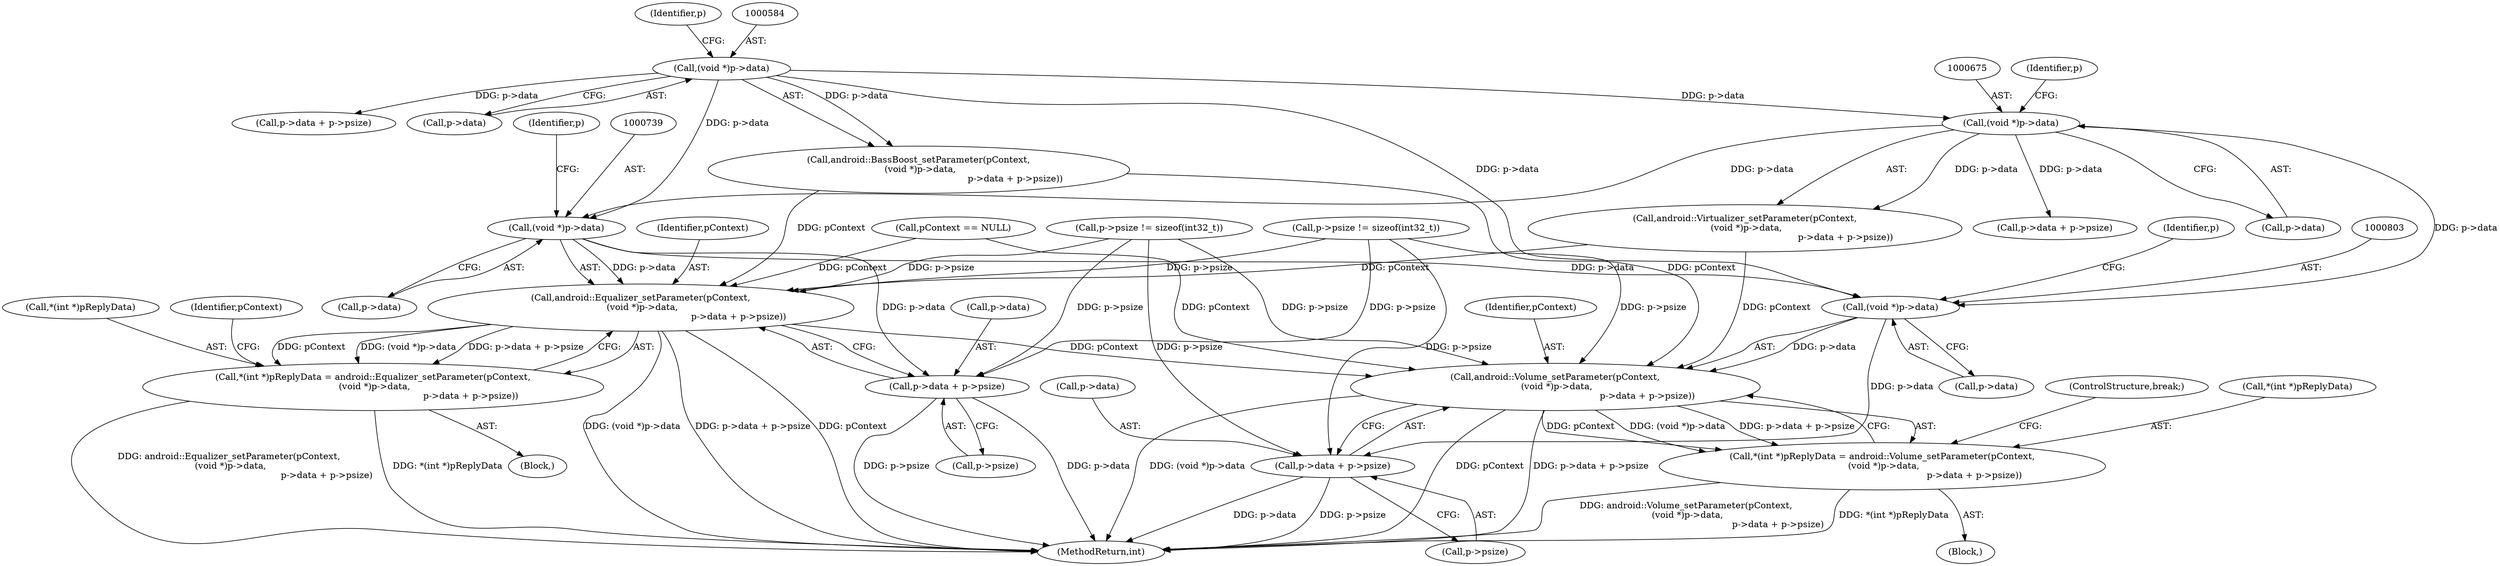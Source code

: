 digraph "0_Android_aeea52da00d210587fb3ed895de3d5f2e0264c88_4@pointer" {
"1000738" [label="(Call,(void *)p->data)"];
"1000583" [label="(Call,(void *)p->data)"];
"1000674" [label="(Call,(void *)p->data)"];
"1000736" [label="(Call,android::Equalizer_setParameter(pContext,\n (void *)p->data,\n                                                                     p->data + p->psize))"];
"1000731" [label="(Call,*(int *)pReplyData = android::Equalizer_setParameter(pContext,\n (void *)p->data,\n                                                                     p->data + p->psize))"];
"1000800" [label="(Call,android::Volume_setParameter(pContext,\n (void *)p->data,\n                                                                 p->data + p->psize))"];
"1000795" [label="(Call,*(int *)pReplyData = android::Volume_setParameter(pContext,\n (void *)p->data,\n                                                                 p->data + p->psize))"];
"1000743" [label="(Call,p->data + p->psize)"];
"1000802" [label="(Call,(void *)p->data)"];
"1000807" [label="(Call,p->data + p->psize)"];
"1000674" [label="(Call,(void *)p->data)"];
"1000564" [label="(Call,p->psize != sizeof(int32_t))"];
"1000796" [label="(Call,*(int *)pReplyData)"];
"1000737" [label="(Identifier,pContext)"];
"1000738" [label="(Call,(void *)p->data)"];
"1000804" [label="(Call,p->data)"];
"1000681" [label="(Identifier,p)"];
"1000740" [label="(Call,p->data)"];
"1000672" [label="(Call,android::Virtualizer_setParameter(pContext,\n (void *)p->data,\n                                                                       p->data + p->psize))"];
"1000743" [label="(Call,p->data + p->psize)"];
"1000747" [label="(Call,p->psize)"];
"1000795" [label="(Call,*(int *)pReplyData = android::Volume_setParameter(pContext,\n (void *)p->data,\n                                                                 p->data + p->psize))"];
"1000744" [label="(Call,p->data)"];
"1000153" [label="(Call,pContext == NULL)"];
"1000732" [label="(Call,*(int *)pReplyData)"];
"1000588" [label="(Call,p->data + p->psize)"];
"1000753" [label="(Identifier,pContext)"];
"1000814" [label="(ControlStructure,break;)"];
"1000676" [label="(Call,p->data)"];
"1000655" [label="(Call,p->psize != sizeof(int32_t))"];
"1000809" [label="(Identifier,p)"];
"1000679" [label="(Call,p->data + p->psize)"];
"1000692" [label="(Block,)"];
"1000811" [label="(Call,p->psize)"];
"1000808" [label="(Call,p->data)"];
"1001260" [label="(MethodReturn,int)"];
"1000585" [label="(Call,p->data)"];
"1000801" [label="(Identifier,pContext)"];
"1000756" [label="(Block,)"];
"1000807" [label="(Call,p->data + p->psize)"];
"1000745" [label="(Identifier,p)"];
"1000800" [label="(Call,android::Volume_setParameter(pContext,\n (void *)p->data,\n                                                                 p->data + p->psize))"];
"1000736" [label="(Call,android::Equalizer_setParameter(pContext,\n (void *)p->data,\n                                                                     p->data + p->psize))"];
"1000731" [label="(Call,*(int *)pReplyData = android::Equalizer_setParameter(pContext,\n (void *)p->data,\n                                                                     p->data + p->psize))"];
"1000581" [label="(Call,android::BassBoost_setParameter(pContext,\n (void *)p->data,\n                                                                    p->data + p->psize))"];
"1000802" [label="(Call,(void *)p->data)"];
"1000583" [label="(Call,(void *)p->data)"];
"1000590" [label="(Identifier,p)"];
"1000738" -> "1000736"  [label="AST: "];
"1000738" -> "1000740"  [label="CFG: "];
"1000739" -> "1000738"  [label="AST: "];
"1000740" -> "1000738"  [label="AST: "];
"1000745" -> "1000738"  [label="CFG: "];
"1000738" -> "1000736"  [label="DDG: p->data"];
"1000583" -> "1000738"  [label="DDG: p->data"];
"1000674" -> "1000738"  [label="DDG: p->data"];
"1000738" -> "1000743"  [label="DDG: p->data"];
"1000738" -> "1000802"  [label="DDG: p->data"];
"1000583" -> "1000581"  [label="AST: "];
"1000583" -> "1000585"  [label="CFG: "];
"1000584" -> "1000583"  [label="AST: "];
"1000585" -> "1000583"  [label="AST: "];
"1000590" -> "1000583"  [label="CFG: "];
"1000583" -> "1000581"  [label="DDG: p->data"];
"1000583" -> "1000588"  [label="DDG: p->data"];
"1000583" -> "1000674"  [label="DDG: p->data"];
"1000583" -> "1000802"  [label="DDG: p->data"];
"1000674" -> "1000672"  [label="AST: "];
"1000674" -> "1000676"  [label="CFG: "];
"1000675" -> "1000674"  [label="AST: "];
"1000676" -> "1000674"  [label="AST: "];
"1000681" -> "1000674"  [label="CFG: "];
"1000674" -> "1000672"  [label="DDG: p->data"];
"1000674" -> "1000679"  [label="DDG: p->data"];
"1000674" -> "1000802"  [label="DDG: p->data"];
"1000736" -> "1000731"  [label="AST: "];
"1000736" -> "1000743"  [label="CFG: "];
"1000737" -> "1000736"  [label="AST: "];
"1000743" -> "1000736"  [label="AST: "];
"1000731" -> "1000736"  [label="CFG: "];
"1000736" -> "1001260"  [label="DDG: (void *)p->data"];
"1000736" -> "1001260"  [label="DDG: p->data + p->psize"];
"1000736" -> "1001260"  [label="DDG: pContext"];
"1000736" -> "1000731"  [label="DDG: pContext"];
"1000736" -> "1000731"  [label="DDG: (void *)p->data"];
"1000736" -> "1000731"  [label="DDG: p->data + p->psize"];
"1000581" -> "1000736"  [label="DDG: pContext"];
"1000153" -> "1000736"  [label="DDG: pContext"];
"1000672" -> "1000736"  [label="DDG: pContext"];
"1000655" -> "1000736"  [label="DDG: p->psize"];
"1000564" -> "1000736"  [label="DDG: p->psize"];
"1000736" -> "1000800"  [label="DDG: pContext"];
"1000731" -> "1000692"  [label="AST: "];
"1000732" -> "1000731"  [label="AST: "];
"1000753" -> "1000731"  [label="CFG: "];
"1000731" -> "1001260"  [label="DDG: android::Equalizer_setParameter(pContext,\n (void *)p->data,\n                                                                     p->data + p->psize)"];
"1000731" -> "1001260"  [label="DDG: *(int *)pReplyData"];
"1000800" -> "1000795"  [label="AST: "];
"1000800" -> "1000807"  [label="CFG: "];
"1000801" -> "1000800"  [label="AST: "];
"1000802" -> "1000800"  [label="AST: "];
"1000807" -> "1000800"  [label="AST: "];
"1000795" -> "1000800"  [label="CFG: "];
"1000800" -> "1001260"  [label="DDG: p->data + p->psize"];
"1000800" -> "1001260"  [label="DDG: (void *)p->data"];
"1000800" -> "1001260"  [label="DDG: pContext"];
"1000800" -> "1000795"  [label="DDG: pContext"];
"1000800" -> "1000795"  [label="DDG: (void *)p->data"];
"1000800" -> "1000795"  [label="DDG: p->data + p->psize"];
"1000581" -> "1000800"  [label="DDG: pContext"];
"1000153" -> "1000800"  [label="DDG: pContext"];
"1000672" -> "1000800"  [label="DDG: pContext"];
"1000802" -> "1000800"  [label="DDG: p->data"];
"1000564" -> "1000800"  [label="DDG: p->psize"];
"1000655" -> "1000800"  [label="DDG: p->psize"];
"1000795" -> "1000756"  [label="AST: "];
"1000796" -> "1000795"  [label="AST: "];
"1000814" -> "1000795"  [label="CFG: "];
"1000795" -> "1001260"  [label="DDG: *(int *)pReplyData"];
"1000795" -> "1001260"  [label="DDG: android::Volume_setParameter(pContext,\n (void *)p->data,\n                                                                 p->data + p->psize)"];
"1000743" -> "1000747"  [label="CFG: "];
"1000744" -> "1000743"  [label="AST: "];
"1000747" -> "1000743"  [label="AST: "];
"1000743" -> "1001260"  [label="DDG: p->data"];
"1000743" -> "1001260"  [label="DDG: p->psize"];
"1000655" -> "1000743"  [label="DDG: p->psize"];
"1000564" -> "1000743"  [label="DDG: p->psize"];
"1000802" -> "1000804"  [label="CFG: "];
"1000803" -> "1000802"  [label="AST: "];
"1000804" -> "1000802"  [label="AST: "];
"1000809" -> "1000802"  [label="CFG: "];
"1000802" -> "1000807"  [label="DDG: p->data"];
"1000807" -> "1000811"  [label="CFG: "];
"1000808" -> "1000807"  [label="AST: "];
"1000811" -> "1000807"  [label="AST: "];
"1000807" -> "1001260"  [label="DDG: p->data"];
"1000807" -> "1001260"  [label="DDG: p->psize"];
"1000564" -> "1000807"  [label="DDG: p->psize"];
"1000655" -> "1000807"  [label="DDG: p->psize"];
}
